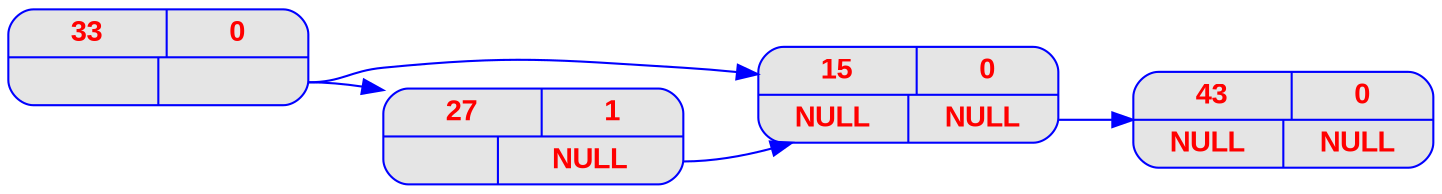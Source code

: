 digraph liste { 
graph [ 
	rankdir = "LR" 
] 

node [ 
	fontname = "Arial bold"
	fontsize = "14" 
	fontcolor = "red" 
	style = "rounded, filled" 
	shape = "record" 
	fillcolor = "grey90" 
	color = "blue" 
	width = "2" 
] 

edge [ 
	color = "blue" 
] 


"ID_0005" [label = "{<elt> 43  | <> 0 } |{<nextL> NULL | <next> NULL}"];
"ID_0003" [label = "{<elt> 36  | <> -1 } |{<nextL> NULL | <next> }"];
"ID_0003" : next -> "ID_0005";
"ID_0003" [label = "{<elt> 15  | <> 0 } |{<nextL> NULL | <next> NULL}"];
"ID_0002" [label = "{<elt> 27  | <> 1 } |{<nextL>  | <next> NULL }"];
"ID_0002" : next -> "ID_0003";
"ID_0001" [label = "{<elt> 33  | <> 0 } |{<nextL>  | <next> }"];
"ID_0001" : next -> "ID_0002";
"ID_0001" : next -> "ID_0003";

}
